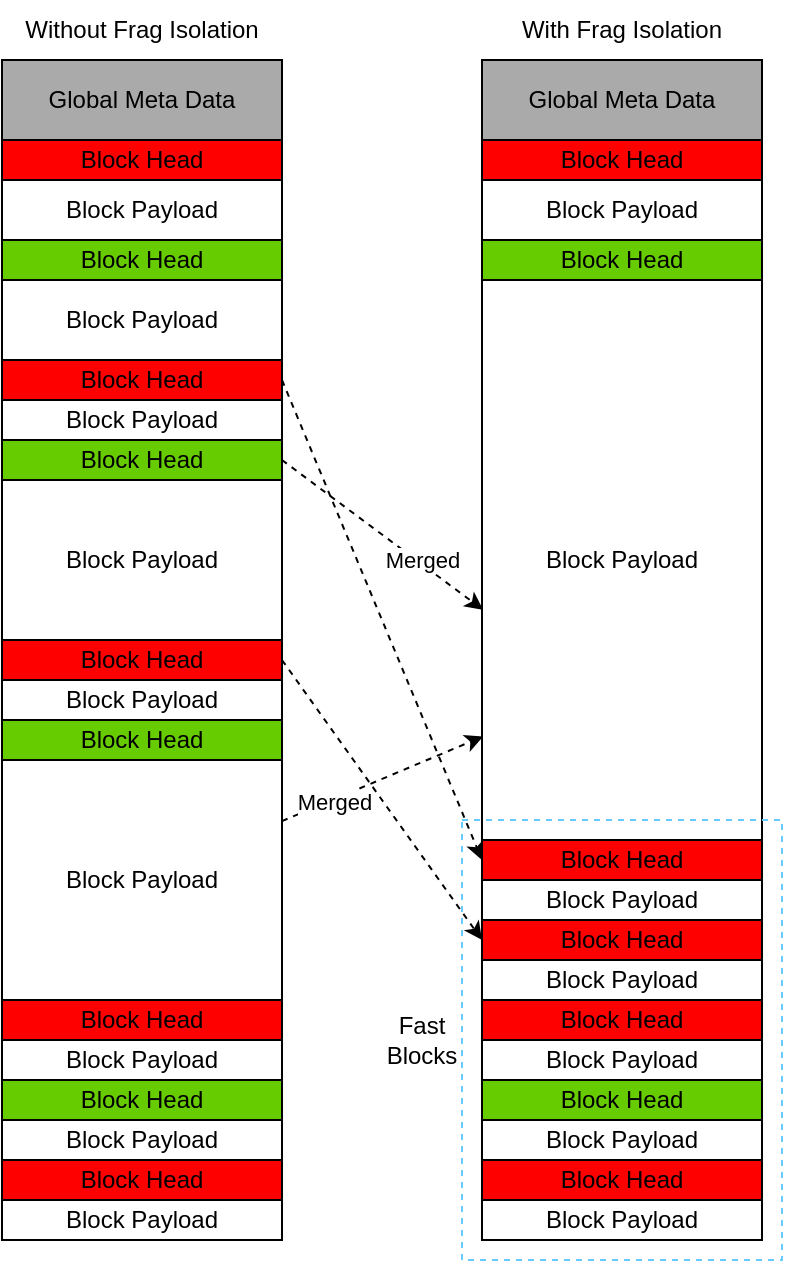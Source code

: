 <mxfile version="13.7.3" type="device"><diagram id="xZgESpvSb-MOfmQTAyCB" name="Page-1"><mxGraphModel dx="922" dy="836" grid="1" gridSize="10" guides="1" tooltips="1" connect="1" arrows="1" fold="1" page="1" pageScale="1" pageWidth="1169" pageHeight="827" math="0" shadow="0"><root><mxCell id="0"/><mxCell id="1" parent="0"/><mxCell id="2rjE2D_3TZnO-cnCwXPv-53" style="rounded=0;orthogonalLoop=1;jettySize=auto;html=1;entryX=0;entryY=0.5;entryDx=0;entryDy=0;dashed=1;noJump=0;exitX=1;exitY=0.5;exitDx=0;exitDy=0;" edge="1" parent="1" source="2rjE2D_3TZnO-cnCwXPv-32" target="2rjE2D_3TZnO-cnCwXPv-52"><mxGeometry relative="1" as="geometry"/></mxCell><mxCell id="2rjE2D_3TZnO-cnCwXPv-54" style="edgeStyle=none;rounded=0;orthogonalLoop=1;jettySize=auto;html=1;entryX=0.004;entryY=0.589;entryDx=0;entryDy=0;dashed=1;exitX=1;exitY=0.5;exitDx=0;exitDy=0;entryPerimeter=0;" edge="1" parent="1" source="2rjE2D_3TZnO-cnCwXPv-30" target="2rjE2D_3TZnO-cnCwXPv-35"><mxGeometry relative="1" as="geometry"/></mxCell><mxCell id="2rjE2D_3TZnO-cnCwXPv-57" value="Merged" style="edgeLabel;html=1;align=center;verticalAlign=middle;resizable=0;points=[];" vertex="1" connectable="0" parent="2rjE2D_3TZnO-cnCwXPv-54"><mxGeometry x="-0.006" y="1" relative="1" as="geometry"><mxPoint x="19.28" y="13.46" as="offset"/></mxGeometry></mxCell><mxCell id="2rjE2D_3TZnO-cnCwXPv-56" value="Fast Blocks" style="text;html=1;strokeColor=none;fillColor=none;align=center;verticalAlign=middle;whiteSpace=wrap;rounded=0;dashed=1;" vertex="1" parent="1"><mxGeometry x="190" y="520" width="40" height="20" as="geometry"/></mxCell><mxCell id="2rjE2D_3TZnO-cnCwXPv-58" style="edgeStyle=none;rounded=0;orthogonalLoop=1;jettySize=auto;html=1;entryX=0.004;entryY=0.815;entryDx=0;entryDy=0;entryPerimeter=0;dashed=1;" edge="1" parent="1" source="DuLN0QTXojUu5U8a3am--24" target="2rjE2D_3TZnO-cnCwXPv-35"><mxGeometry relative="1" as="geometry"/></mxCell><mxCell id="2rjE2D_3TZnO-cnCwXPv-60" value="Merged" style="edgeLabel;html=1;align=center;verticalAlign=middle;resizable=0;points=[];" vertex="1" connectable="0" parent="2rjE2D_3TZnO-cnCwXPv-58"><mxGeometry x="-0.499" y="-1" relative="1" as="geometry"><mxPoint as="offset"/></mxGeometry></mxCell><mxCell id="2rjE2D_3TZnO-cnCwXPv-59" style="edgeStyle=none;rounded=0;orthogonalLoop=1;jettySize=auto;html=1;entryX=0;entryY=0.5;entryDx=0;entryDy=0;dashed=1;exitX=1;exitY=0.5;exitDx=0;exitDy=0;" edge="1" parent="1" source="2rjE2D_3TZnO-cnCwXPv-2" target="2rjE2D_3TZnO-cnCwXPv-41"><mxGeometry relative="1" as="geometry"/></mxCell><mxCell id="2rjE2D_3TZnO-cnCwXPv-68" value="" style="group" vertex="1" connectable="0" parent="1"><mxGeometry y="10" width="140" height="620" as="geometry"/></mxCell><mxCell id="DuLN0QTXojUu5U8a3am--51" value="Without Frag Isolation" style="text;html=1;strokeColor=none;fillColor=none;align=center;verticalAlign=middle;whiteSpace=wrap;rounded=0;dashed=1;container=0;" parent="2rjE2D_3TZnO-cnCwXPv-68" vertex="1"><mxGeometry width="140" height="30" as="geometry"/></mxCell><mxCell id="wD4riVuvmHk_b97BzaIA-135" value="Global Meta Data" style="rounded=0;whiteSpace=wrap;html=1;fillColor=#aaaaaa;container=0;" parent="2rjE2D_3TZnO-cnCwXPv-68" vertex="1"><mxGeometry y="30" width="140" height="40" as="geometry"/></mxCell><mxCell id="DuLN0QTXojUu5U8a3am--24" value="Block Payload" style="rounded=0;whiteSpace=wrap;html=1;container=0;" parent="2rjE2D_3TZnO-cnCwXPv-68" vertex="1"><mxGeometry y="380" width="140" height="120" as="geometry"/></mxCell><mxCell id="vVl9IbxSKvcjDtAhLQTJ-188" value="Block Payload" style="rounded=0;whiteSpace=wrap;html=1;container=0;" parent="2rjE2D_3TZnO-cnCwXPv-68" vertex="1"><mxGeometry y="140" width="140" height="40" as="geometry"/></mxCell><mxCell id="vVl9IbxSKvcjDtAhLQTJ-189" value="Block Head" style="rounded=0;whiteSpace=wrap;html=1;fillColor=#66cc00;container=0;" parent="2rjE2D_3TZnO-cnCwXPv-68" vertex="1"><mxGeometry y="120" width="140" height="20" as="geometry"/></mxCell><mxCell id="2rjE2D_3TZnO-cnCwXPv-1" value="Block Payload" style="rounded=0;whiteSpace=wrap;html=1;container=0;" vertex="1" parent="2rjE2D_3TZnO-cnCwXPv-68"><mxGeometry y="200" width="140" height="20" as="geometry"/></mxCell><mxCell id="2rjE2D_3TZnO-cnCwXPv-2" value="Block Head" style="rounded=0;whiteSpace=wrap;html=1;fillColor=#FF0000;container=0;" vertex="1" parent="2rjE2D_3TZnO-cnCwXPv-68"><mxGeometry y="180" width="140" height="20" as="geometry"/></mxCell><mxCell id="2rjE2D_3TZnO-cnCwXPv-3" value="Block Payload" style="rounded=0;whiteSpace=wrap;html=1;container=0;" vertex="1" parent="2rjE2D_3TZnO-cnCwXPv-68"><mxGeometry y="520" width="140" height="20" as="geometry"/></mxCell><mxCell id="2rjE2D_3TZnO-cnCwXPv-4" value="Block Head" style="rounded=0;whiteSpace=wrap;html=1;fillColor=#FF0000;container=0;" vertex="1" parent="2rjE2D_3TZnO-cnCwXPv-68"><mxGeometry y="500" width="140" height="20" as="geometry"/></mxCell><mxCell id="2rjE2D_3TZnO-cnCwXPv-5" value="Block Payload" style="rounded=0;whiteSpace=wrap;html=1;container=0;" vertex="1" parent="2rjE2D_3TZnO-cnCwXPv-68"><mxGeometry y="560" width="140" height="20" as="geometry"/></mxCell><mxCell id="2rjE2D_3TZnO-cnCwXPv-6" value="Block Head" style="rounded=0;whiteSpace=wrap;html=1;fillColor=#66cc00;container=0;" vertex="1" parent="2rjE2D_3TZnO-cnCwXPv-68"><mxGeometry y="540" width="140" height="20" as="geometry"/></mxCell><mxCell id="2rjE2D_3TZnO-cnCwXPv-7" value="Block Payload" style="rounded=0;whiteSpace=wrap;html=1;container=0;" vertex="1" parent="2rjE2D_3TZnO-cnCwXPv-68"><mxGeometry y="600" width="140" height="20" as="geometry"/></mxCell><mxCell id="2rjE2D_3TZnO-cnCwXPv-8" value="Block Head" style="rounded=0;whiteSpace=wrap;html=1;fillColor=#FF0000;container=0;" vertex="1" parent="2rjE2D_3TZnO-cnCwXPv-68"><mxGeometry y="580" width="140" height="20" as="geometry"/></mxCell><mxCell id="2rjE2D_3TZnO-cnCwXPv-27" value="Block Head" style="rounded=0;whiteSpace=wrap;html=1;fillColor=#66cc00;container=0;" vertex="1" parent="2rjE2D_3TZnO-cnCwXPv-68"><mxGeometry y="360" width="140" height="20" as="geometry"/></mxCell><mxCell id="2rjE2D_3TZnO-cnCwXPv-29" value="Block Payload" style="rounded=0;whiteSpace=wrap;html=1;container=0;" vertex="1" parent="2rjE2D_3TZnO-cnCwXPv-68"><mxGeometry y="240" width="140" height="80" as="geometry"/></mxCell><mxCell id="2rjE2D_3TZnO-cnCwXPv-30" value="Block Head" style="rounded=0;whiteSpace=wrap;html=1;fillColor=#66cc00;container=0;" vertex="1" parent="2rjE2D_3TZnO-cnCwXPv-68"><mxGeometry y="220" width="140" height="20" as="geometry"/></mxCell><mxCell id="2rjE2D_3TZnO-cnCwXPv-31" value="Block Payload" style="rounded=0;whiteSpace=wrap;html=1;container=0;" vertex="1" parent="2rjE2D_3TZnO-cnCwXPv-68"><mxGeometry y="340" width="140" height="20" as="geometry"/></mxCell><mxCell id="2rjE2D_3TZnO-cnCwXPv-32" value="Block Head" style="rounded=0;whiteSpace=wrap;html=1;fillColor=#FF0000;container=0;" vertex="1" parent="2rjE2D_3TZnO-cnCwXPv-68"><mxGeometry y="320" width="140" height="20" as="geometry"/></mxCell><mxCell id="2rjE2D_3TZnO-cnCwXPv-63" value="Block Payload" style="rounded=0;whiteSpace=wrap;html=1;container=0;" vertex="1" parent="2rjE2D_3TZnO-cnCwXPv-68"><mxGeometry y="90" width="140" height="30" as="geometry"/></mxCell><mxCell id="2rjE2D_3TZnO-cnCwXPv-64" value="Block Head" style="rounded=0;whiteSpace=wrap;html=1;fillColor=#FF0000;container=0;" vertex="1" parent="2rjE2D_3TZnO-cnCwXPv-68"><mxGeometry y="70" width="140" height="20" as="geometry"/></mxCell><mxCell id="2rjE2D_3TZnO-cnCwXPv-70" value="" style="group" vertex="1" connectable="0" parent="1"><mxGeometry x="230" y="10" width="160" height="630" as="geometry"/></mxCell><mxCell id="2rjE2D_3TZnO-cnCwXPv-69" value="" style="group" vertex="1" connectable="0" parent="2rjE2D_3TZnO-cnCwXPv-70"><mxGeometry x="10" width="140" height="620" as="geometry"/></mxCell><mxCell id="2rjE2D_3TZnO-cnCwXPv-35" value="Block Payload" style="rounded=0;whiteSpace=wrap;html=1;container=0;" vertex="1" parent="2rjE2D_3TZnO-cnCwXPv-69"><mxGeometry y="140" width="140" height="280" as="geometry"/></mxCell><mxCell id="2rjE2D_3TZnO-cnCwXPv-40" value="Block Payload" style="rounded=0;whiteSpace=wrap;html=1;container=0;" vertex="1" parent="2rjE2D_3TZnO-cnCwXPv-69"><mxGeometry y="440" width="140" height="20" as="geometry"/></mxCell><mxCell id="2rjE2D_3TZnO-cnCwXPv-41" value="Block Head" style="rounded=0;whiteSpace=wrap;html=1;fillColor=#FF0000;container=0;" vertex="1" parent="2rjE2D_3TZnO-cnCwXPv-69"><mxGeometry y="420" width="140" height="20" as="geometry"/></mxCell><mxCell id="2rjE2D_3TZnO-cnCwXPv-42" value="Block Payload" style="rounded=0;whiteSpace=wrap;html=1;container=0;" vertex="1" parent="2rjE2D_3TZnO-cnCwXPv-69"><mxGeometry y="520" width="140" height="20" as="geometry"/></mxCell><mxCell id="2rjE2D_3TZnO-cnCwXPv-43" value="Block Head" style="rounded=0;whiteSpace=wrap;html=1;fillColor=#FF0000;container=0;" vertex="1" parent="2rjE2D_3TZnO-cnCwXPv-69"><mxGeometry y="500" width="140" height="20" as="geometry"/></mxCell><mxCell id="2rjE2D_3TZnO-cnCwXPv-44" value="Block Payload" style="rounded=0;whiteSpace=wrap;html=1;container=0;" vertex="1" parent="2rjE2D_3TZnO-cnCwXPv-69"><mxGeometry y="560" width="140" height="20" as="geometry"/></mxCell><mxCell id="2rjE2D_3TZnO-cnCwXPv-45" value="Block Head" style="rounded=0;whiteSpace=wrap;html=1;fillColor=#66cc00;container=0;" vertex="1" parent="2rjE2D_3TZnO-cnCwXPv-69"><mxGeometry y="540" width="140" height="20" as="geometry"/></mxCell><mxCell id="2rjE2D_3TZnO-cnCwXPv-46" value="Block Payload" style="rounded=0;whiteSpace=wrap;html=1;container=0;" vertex="1" parent="2rjE2D_3TZnO-cnCwXPv-69"><mxGeometry y="600" width="140" height="20" as="geometry"/></mxCell><mxCell id="2rjE2D_3TZnO-cnCwXPv-47" value="Block Head" style="rounded=0;whiteSpace=wrap;html=1;fillColor=#FF0000;container=0;" vertex="1" parent="2rjE2D_3TZnO-cnCwXPv-69"><mxGeometry y="580" width="140" height="20" as="geometry"/></mxCell><mxCell id="2rjE2D_3TZnO-cnCwXPv-48" value="Block Head" style="rounded=0;whiteSpace=wrap;html=1;fillColor=#66cc00;container=0;" vertex="1" parent="2rjE2D_3TZnO-cnCwXPv-69"><mxGeometry y="120" width="140" height="20" as="geometry"/></mxCell><mxCell id="2rjE2D_3TZnO-cnCwXPv-51" value="Block Payload" style="rounded=0;whiteSpace=wrap;html=1;container=0;" vertex="1" parent="2rjE2D_3TZnO-cnCwXPv-69"><mxGeometry y="480" width="140" height="20" as="geometry"/></mxCell><mxCell id="2rjE2D_3TZnO-cnCwXPv-52" value="Block Head" style="rounded=0;whiteSpace=wrap;html=1;fillColor=#FF0000;container=0;" vertex="1" parent="2rjE2D_3TZnO-cnCwXPv-69"><mxGeometry y="460" width="140" height="20" as="geometry"/></mxCell><mxCell id="2rjE2D_3TZnO-cnCwXPv-36" value="With Frag Isolation" style="text;html=1;strokeColor=none;fillColor=none;align=center;verticalAlign=middle;whiteSpace=wrap;rounded=0;dashed=1;container=0;" vertex="1" parent="2rjE2D_3TZnO-cnCwXPv-69"><mxGeometry width="140" height="30" as="geometry"/></mxCell><mxCell id="2rjE2D_3TZnO-cnCwXPv-37" value="Global Meta Data" style="rounded=0;whiteSpace=wrap;html=1;fillColor=#aaaaaa;container=0;" vertex="1" parent="2rjE2D_3TZnO-cnCwXPv-69"><mxGeometry y="30" width="140" height="40" as="geometry"/></mxCell><mxCell id="2rjE2D_3TZnO-cnCwXPv-66" value="Block Payload" style="rounded=0;whiteSpace=wrap;html=1;container=0;" vertex="1" parent="2rjE2D_3TZnO-cnCwXPv-69"><mxGeometry y="90" width="140" height="30" as="geometry"/></mxCell><mxCell id="2rjE2D_3TZnO-cnCwXPv-67" value="Block Head" style="rounded=0;whiteSpace=wrap;html=1;fillColor=#FF0000;container=0;" vertex="1" parent="2rjE2D_3TZnO-cnCwXPv-69"><mxGeometry y="70" width="140" height="20" as="geometry"/></mxCell><mxCell id="2rjE2D_3TZnO-cnCwXPv-55" value="" style="rounded=0;whiteSpace=wrap;html=1;fillColor=none;strokeColor=#66CCFF;dashed=1;" vertex="1" parent="2rjE2D_3TZnO-cnCwXPv-70"><mxGeometry y="410" width="160" height="220" as="geometry"/></mxCell></root></mxGraphModel></diagram></mxfile>